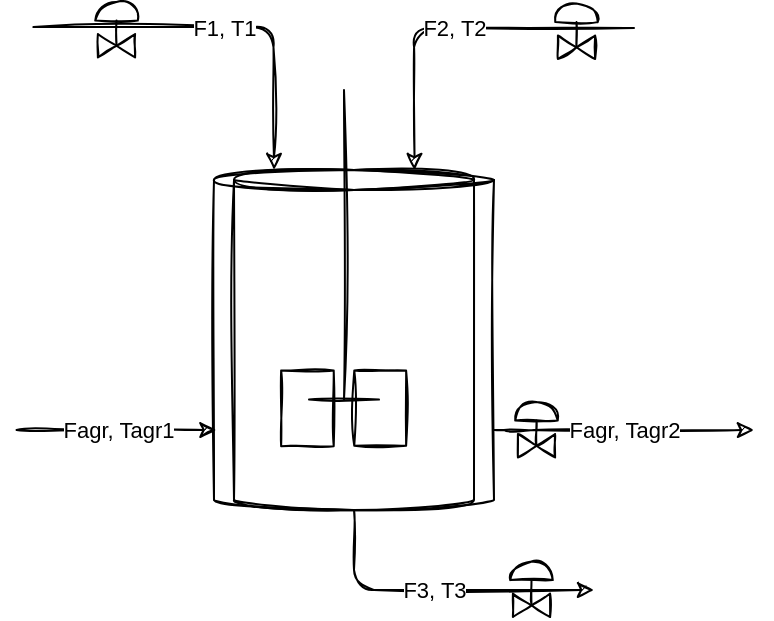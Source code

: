 <mxfile version="14.5.7" type="device"><diagram id="L6wZHp4PWwbMO8emZWGa" name="Page-1"><mxGraphModel dx="854" dy="468" grid="1" gridSize="10" guides="1" tooltips="1" connect="1" arrows="1" fold="1" page="1" pageScale="1" pageWidth="1169" pageHeight="827" math="0" shadow="0"><root><mxCell id="0"/><mxCell id="1" parent="0"/><mxCell id="UIDBzi7mNBHq2jhGTarf-1" value="" style="shape=cylinder3;whiteSpace=wrap;html=1;boundedLbl=1;backgroundOutline=1;size=5;fillColor=none;sketch=1;" vertex="1" parent="1"><mxGeometry x="310" y="140" width="120" height="170" as="geometry"/></mxCell><mxCell id="UIDBzi7mNBHq2jhGTarf-2" value="" style="shape=cylinder3;whiteSpace=wrap;html=1;boundedLbl=1;backgroundOutline=1;size=5;fillColor=none;sketch=1;" vertex="1" parent="1"><mxGeometry x="300" y="140" width="140" height="170" as="geometry"/></mxCell><mxCell id="UIDBzi7mNBHq2jhGTarf-7" value="" style="group;sketch=1;" vertex="1" connectable="0" parent="1"><mxGeometry x="330" y="100" width="73.84" height="190" as="geometry"/></mxCell><mxCell id="UIDBzi7mNBHq2jhGTarf-3" value="" style="endArrow=none;html=1;sketch=1;" edge="1" parent="UIDBzi7mNBHq2jhGTarf-7"><mxGeometry width="50" height="50" relative="1" as="geometry"><mxPoint x="35" y="154.815" as="sourcePoint"/><mxPoint x="35" as="targetPoint"/></mxGeometry></mxCell><mxCell id="UIDBzi7mNBHq2jhGTarf-4" value="" style="endArrow=none;html=1;sketch=1;" edge="1" parent="UIDBzi7mNBHq2jhGTarf-7"><mxGeometry width="50" height="50" relative="1" as="geometry"><mxPoint x="17.5" y="154.815" as="sourcePoint"/><mxPoint x="52.5" y="154.815" as="targetPoint"/></mxGeometry></mxCell><mxCell id="UIDBzi7mNBHq2jhGTarf-5" value="" style="whiteSpace=wrap;html=1;fillColor=none;rotation=90;sketch=1;" vertex="1" parent="UIDBzi7mNBHq2jhGTarf-7"><mxGeometry x="-2.22" y="146.02" width="37.87" height="26.3" as="geometry"/></mxCell><mxCell id="UIDBzi7mNBHq2jhGTarf-6" value="" style="whiteSpace=wrap;html=1;fillColor=none;rotation=90;sketch=1;" vertex="1" parent="UIDBzi7mNBHq2jhGTarf-7"><mxGeometry x="34.28" y="146.09" width="37.64" height="25.93" as="geometry"/></mxCell><mxCell id="UIDBzi7mNBHq2jhGTarf-13" value="" style="group;sketch=1;" vertex="1" connectable="0" parent="1"><mxGeometry x="240" y="56.23" width="22.5" height="27.5" as="geometry"/></mxCell><mxCell id="UIDBzi7mNBHq2jhGTarf-9" value="" style="triangle;whiteSpace=wrap;html=1;fillColor=none;sketch=1;" vertex="1" parent="UIDBzi7mNBHq2jhGTarf-13"><mxGeometry x="1.94" y="15.767" width="9.31" height="11.733" as="geometry"/></mxCell><mxCell id="UIDBzi7mNBHq2jhGTarf-10" value="" style="triangle;whiteSpace=wrap;html=1;fillColor=none;rotation=-180;sketch=1;" vertex="1" parent="UIDBzi7mNBHq2jhGTarf-13"><mxGeometry x="11.25" y="15.767" width="9.31" height="11.733" as="geometry"/></mxCell><mxCell id="UIDBzi7mNBHq2jhGTarf-11" value="" style="shape=or;whiteSpace=wrap;html=1;fillColor=none;rotation=-90;sketch=1;" vertex="1" parent="UIDBzi7mNBHq2jhGTarf-13"><mxGeometry x="6.595" y="-6.233" width="9.31" height="21.267" as="geometry"/></mxCell><mxCell id="UIDBzi7mNBHq2jhGTarf-12" value="" style="endArrow=none;html=1;exitX=1;exitY=0.5;exitDx=0;exitDy=0;entryX=0;entryY=0.5;entryDx=0;entryDy=0;entryPerimeter=0;sketch=1;" edge="1" parent="UIDBzi7mNBHq2jhGTarf-13" source="UIDBzi7mNBHq2jhGTarf-9" target="UIDBzi7mNBHq2jhGTarf-11"><mxGeometry width="50" height="50" relative="1" as="geometry"><mxPoint x="59.353" y="20.167" as="sourcePoint"/><mxPoint x="67.112" y="12.833" as="targetPoint"/></mxGeometry></mxCell><mxCell id="UIDBzi7mNBHq2jhGTarf-15" value="" style="endArrow=classic;html=1;entryX=0.145;entryY=0;entryDx=0;entryDy=1.45;entryPerimeter=0;sketch=1;" edge="1" parent="1"><mxGeometry relative="1" as="geometry"><mxPoint x="209.7" y="68.55" as="sourcePoint"/><mxPoint x="330.0" y="140.0" as="targetPoint"/><Array as="points"><mxPoint x="329.7" y="68.55"/></Array></mxGeometry></mxCell><mxCell id="UIDBzi7mNBHq2jhGTarf-16" value="F1, T1" style="edgeLabel;resizable=0;html=1;align=center;verticalAlign=middle;sketch=1;" connectable="0" vertex="1" parent="UIDBzi7mNBHq2jhGTarf-15"><mxGeometry relative="1" as="geometry"/></mxCell><mxCell id="UIDBzi7mNBHq2jhGTarf-17" value="" style="endArrow=classic;html=1;entryX=0.145;entryY=0;entryDx=0;entryDy=1.45;entryPerimeter=0;sketch=1;" edge="1" parent="1"><mxGeometry relative="1" as="geometry"><mxPoint x="510" y="69" as="sourcePoint"/><mxPoint x="400.3" y="140" as="targetPoint"/><Array as="points"><mxPoint x="400" y="68.55"/></Array></mxGeometry></mxCell><mxCell id="UIDBzi7mNBHq2jhGTarf-18" value="F2, T2" style="edgeLabel;resizable=0;html=1;align=center;verticalAlign=middle;sketch=1;" connectable="0" vertex="1" parent="UIDBzi7mNBHq2jhGTarf-17"><mxGeometry relative="1" as="geometry"/></mxCell><mxCell id="UIDBzi7mNBHq2jhGTarf-19" value="" style="group;sketch=1;" vertex="1" connectable="0" parent="1"><mxGeometry x="470" y="57" width="22.5" height="27.5" as="geometry"/></mxCell><mxCell id="UIDBzi7mNBHq2jhGTarf-20" value="" style="triangle;whiteSpace=wrap;html=1;fillColor=none;sketch=1;" vertex="1" parent="UIDBzi7mNBHq2jhGTarf-19"><mxGeometry x="1.94" y="15.767" width="9.31" height="11.733" as="geometry"/></mxCell><mxCell id="UIDBzi7mNBHq2jhGTarf-21" value="" style="triangle;whiteSpace=wrap;html=1;fillColor=none;rotation=-180;sketch=1;" vertex="1" parent="UIDBzi7mNBHq2jhGTarf-19"><mxGeometry x="11.25" y="15.767" width="9.31" height="11.733" as="geometry"/></mxCell><mxCell id="UIDBzi7mNBHq2jhGTarf-22" value="" style="shape=or;whiteSpace=wrap;html=1;fillColor=none;rotation=-90;sketch=1;" vertex="1" parent="UIDBzi7mNBHq2jhGTarf-19"><mxGeometry x="6.595" y="-6.233" width="9.31" height="21.267" as="geometry"/></mxCell><mxCell id="UIDBzi7mNBHq2jhGTarf-23" value="" style="endArrow=none;html=1;exitX=1;exitY=0.5;exitDx=0;exitDy=0;entryX=0;entryY=0.5;entryDx=0;entryDy=0;entryPerimeter=0;sketch=1;" edge="1" parent="UIDBzi7mNBHq2jhGTarf-19" source="UIDBzi7mNBHq2jhGTarf-20" target="UIDBzi7mNBHq2jhGTarf-22"><mxGeometry width="50" height="50" relative="1" as="geometry"><mxPoint x="59.353" y="20.167" as="sourcePoint"/><mxPoint x="67.112" y="12.833" as="targetPoint"/></mxGeometry></mxCell><mxCell id="UIDBzi7mNBHq2jhGTarf-24" value="" style="group;sketch=1;" vertex="1" connectable="0" parent="1"><mxGeometry x="450" y="256.23" width="22.5" height="27.5" as="geometry"/></mxCell><mxCell id="UIDBzi7mNBHq2jhGTarf-25" value="" style="triangle;whiteSpace=wrap;html=1;fillColor=none;sketch=1;" vertex="1" parent="UIDBzi7mNBHq2jhGTarf-24"><mxGeometry x="1.94" y="15.767" width="9.31" height="11.733" as="geometry"/></mxCell><mxCell id="UIDBzi7mNBHq2jhGTarf-26" value="" style="triangle;whiteSpace=wrap;html=1;fillColor=none;rotation=-180;sketch=1;" vertex="1" parent="UIDBzi7mNBHq2jhGTarf-24"><mxGeometry x="11.25" y="15.767" width="9.31" height="11.733" as="geometry"/></mxCell><mxCell id="UIDBzi7mNBHq2jhGTarf-27" value="" style="shape=or;whiteSpace=wrap;html=1;fillColor=none;rotation=-90;sketch=1;" vertex="1" parent="UIDBzi7mNBHq2jhGTarf-24"><mxGeometry x="6.595" y="-6.233" width="9.31" height="21.267" as="geometry"/></mxCell><mxCell id="UIDBzi7mNBHq2jhGTarf-28" value="" style="endArrow=none;html=1;exitX=1;exitY=0.5;exitDx=0;exitDy=0;entryX=0;entryY=0.5;entryDx=0;entryDy=0;entryPerimeter=0;sketch=1;" edge="1" parent="UIDBzi7mNBHq2jhGTarf-24" source="UIDBzi7mNBHq2jhGTarf-25" target="UIDBzi7mNBHq2jhGTarf-27"><mxGeometry width="50" height="50" relative="1" as="geometry"><mxPoint x="59.353" y="20.167" as="sourcePoint"/><mxPoint x="67.112" y="12.833" as="targetPoint"/></mxGeometry></mxCell><mxCell id="UIDBzi7mNBHq2jhGTarf-29" value="" style="endArrow=classic;html=1;exitX=0.5;exitY=1;exitDx=0;exitDy=0;exitPerimeter=0;sketch=1;" edge="1" parent="1" source="UIDBzi7mNBHq2jhGTarf-2"><mxGeometry relative="1" as="geometry"><mxPoint x="240" y="230" as="sourcePoint"/><mxPoint x="490" y="350" as="targetPoint"/><Array as="points"><mxPoint x="370" y="350"/></Array></mxGeometry></mxCell><mxCell id="UIDBzi7mNBHq2jhGTarf-30" value="F3, T3" style="edgeLabel;resizable=0;html=1;align=center;verticalAlign=middle;sketch=1;" connectable="0" vertex="1" parent="UIDBzi7mNBHq2jhGTarf-29"><mxGeometry relative="1" as="geometry"><mxPoint as="offset"/></mxGeometry></mxCell><mxCell id="UIDBzi7mNBHq2jhGTarf-33" value="" style="endArrow=classic;html=1;sketch=1;" edge="1" parent="1"><mxGeometry relative="1" as="geometry"><mxPoint x="440" y="270" as="sourcePoint"/><mxPoint x="570" y="270" as="targetPoint"/><Array as="points"><mxPoint x="450" y="270"/></Array></mxGeometry></mxCell><mxCell id="UIDBzi7mNBHq2jhGTarf-34" value="Fagr, Tagr2" style="edgeLabel;resizable=0;html=1;align=center;verticalAlign=middle;sketch=1;" connectable="0" vertex="1" parent="UIDBzi7mNBHq2jhGTarf-33"><mxGeometry relative="1" as="geometry"/></mxCell><mxCell id="UIDBzi7mNBHq2jhGTarf-35" value="" style="endArrow=classic;html=1;sketch=1;" edge="1" parent="1"><mxGeometry relative="1" as="geometry"><mxPoint x="201.25" y="270" as="sourcePoint"/><mxPoint x="301.25" y="270" as="targetPoint"/><Array as="points"><mxPoint x="241.25" y="270"/></Array></mxGeometry></mxCell><mxCell id="UIDBzi7mNBHq2jhGTarf-36" value="Fagr, Tagr1" style="edgeLabel;resizable=0;html=1;align=center;verticalAlign=middle;sketch=1;" connectable="0" vertex="1" parent="UIDBzi7mNBHq2jhGTarf-35"><mxGeometry relative="1" as="geometry"/></mxCell><mxCell id="UIDBzi7mNBHq2jhGTarf-41" value="" style="group;sketch=1;" vertex="1" connectable="0" parent="1"><mxGeometry x="447.5" y="336" width="22.5" height="27.5" as="geometry"/></mxCell><mxCell id="UIDBzi7mNBHq2jhGTarf-42" value="" style="triangle;whiteSpace=wrap;html=1;fillColor=none;sketch=1;" vertex="1" parent="UIDBzi7mNBHq2jhGTarf-41"><mxGeometry x="1.94" y="15.767" width="9.31" height="11.733" as="geometry"/></mxCell><mxCell id="UIDBzi7mNBHq2jhGTarf-43" value="" style="triangle;whiteSpace=wrap;html=1;fillColor=none;rotation=-180;sketch=1;" vertex="1" parent="UIDBzi7mNBHq2jhGTarf-41"><mxGeometry x="11.25" y="15.767" width="9.31" height="11.733" as="geometry"/></mxCell><mxCell id="UIDBzi7mNBHq2jhGTarf-44" value="" style="shape=or;whiteSpace=wrap;html=1;fillColor=none;rotation=-90;sketch=1;" vertex="1" parent="UIDBzi7mNBHq2jhGTarf-41"><mxGeometry x="6.595" y="-6.233" width="9.31" height="21.267" as="geometry"/></mxCell><mxCell id="UIDBzi7mNBHq2jhGTarf-45" value="" style="endArrow=none;html=1;exitX=1;exitY=0.5;exitDx=0;exitDy=0;entryX=0;entryY=0.5;entryDx=0;entryDy=0;entryPerimeter=0;sketch=1;" edge="1" parent="UIDBzi7mNBHq2jhGTarf-41" source="UIDBzi7mNBHq2jhGTarf-42" target="UIDBzi7mNBHq2jhGTarf-44"><mxGeometry width="50" height="50" relative="1" as="geometry"><mxPoint x="59.353" y="20.167" as="sourcePoint"/><mxPoint x="67.112" y="12.833" as="targetPoint"/></mxGeometry></mxCell></root></mxGraphModel></diagram></mxfile>